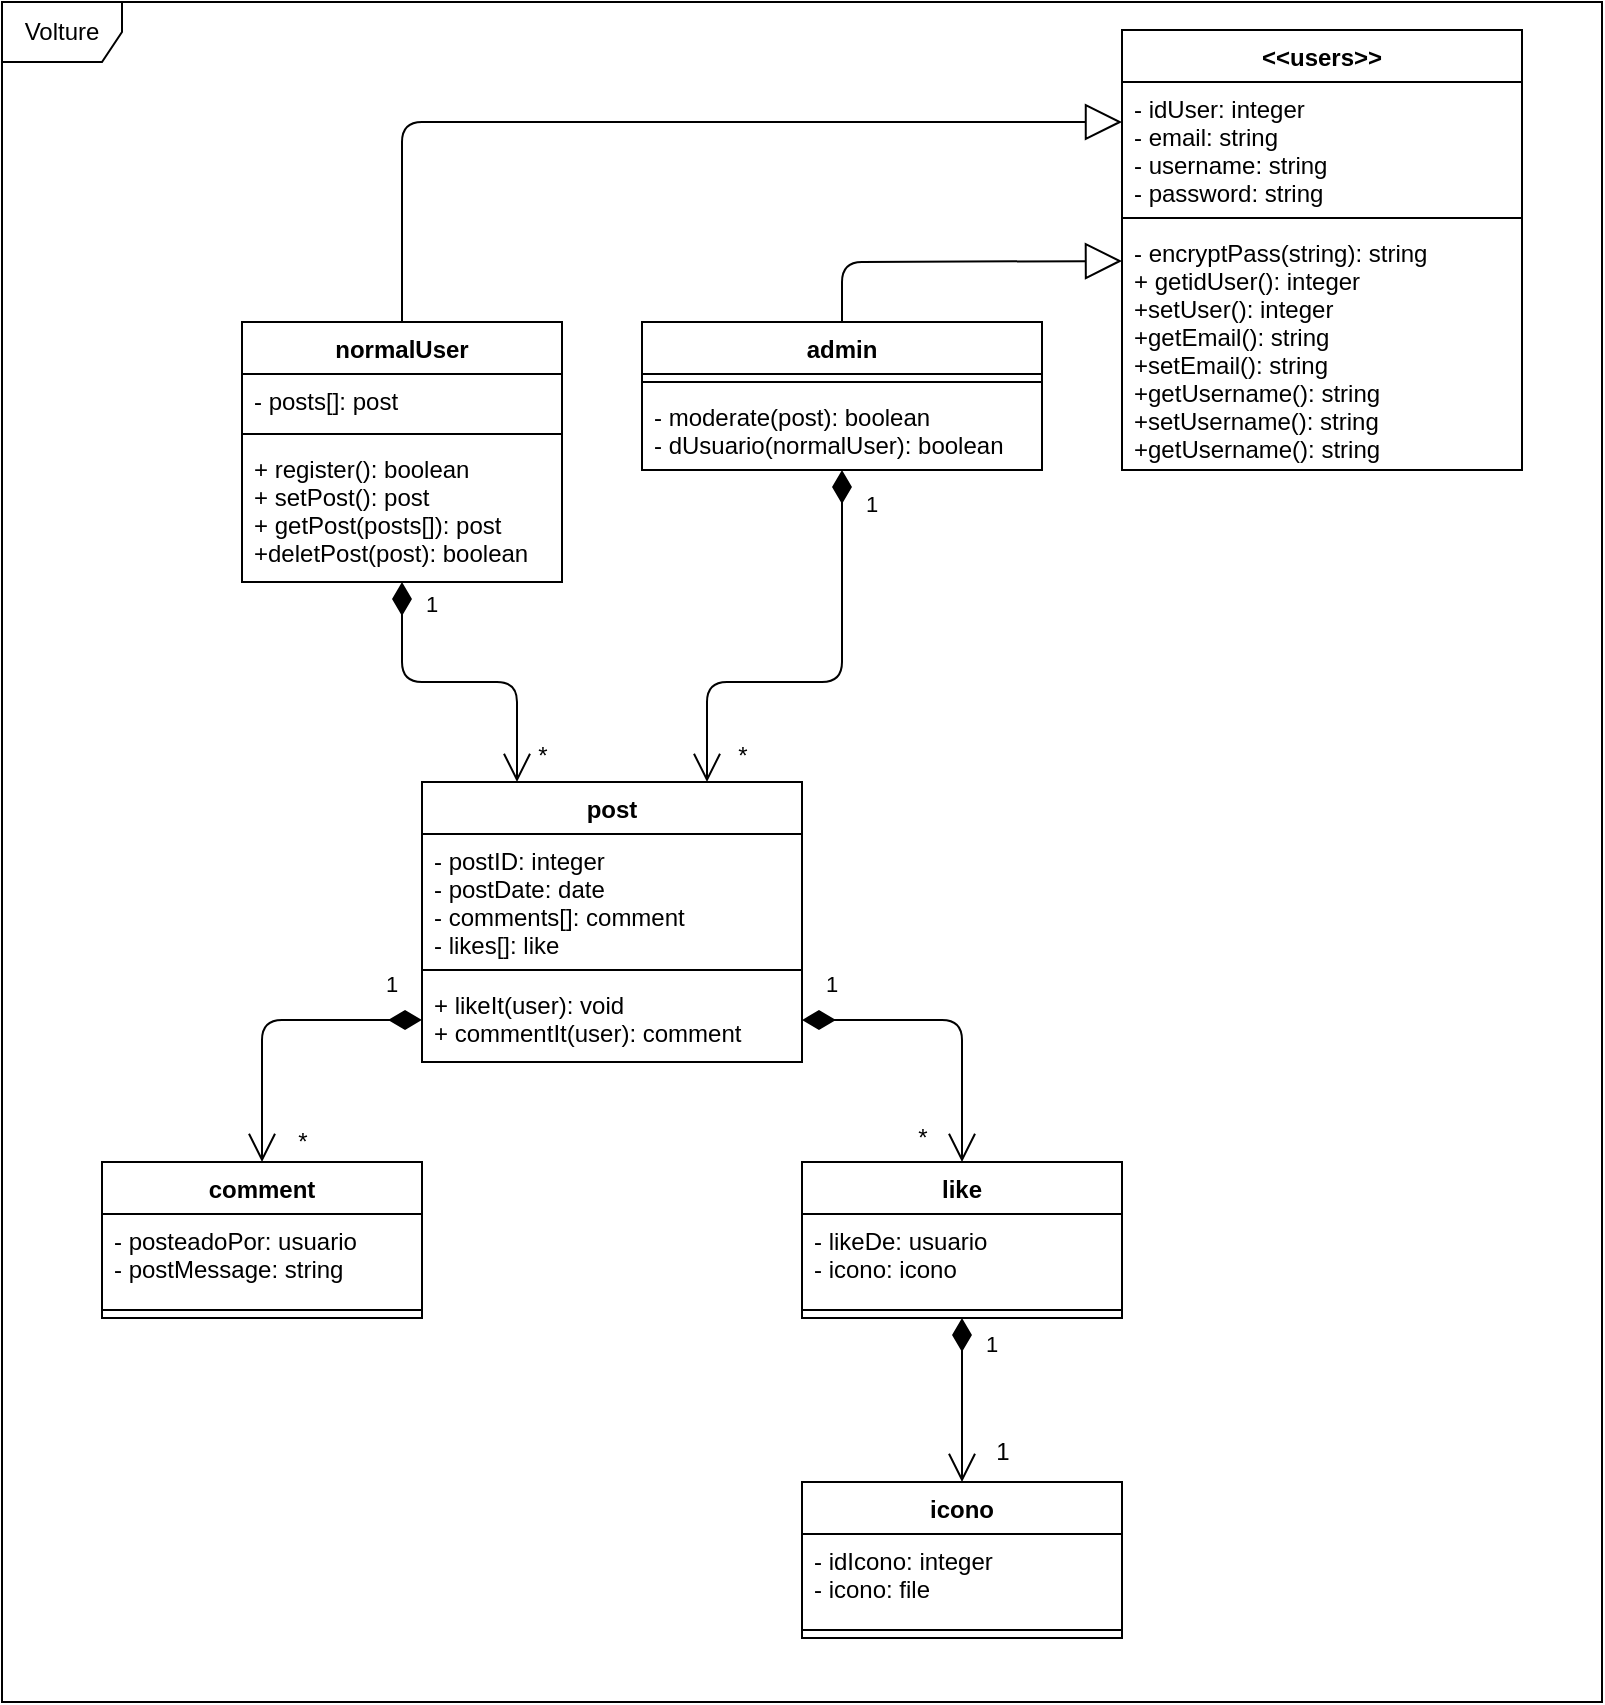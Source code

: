 <mxfile version="12.7.9" type="github"><diagram id="NOnzZNr56QTFn-5giXqJ" name="Page-1"><mxGraphModel dx="1348" dy="1780" grid="1" gridSize="10" guides="1" tooltips="1" connect="1" arrows="1" fold="1" page="1" pageScale="1" pageWidth="827" pageHeight="1169" math="0" shadow="0"><root><mxCell id="0"/><mxCell id="1" parent="0"/><mxCell id="DSKl-O4H45XHaUUWspBP-2" value="&lt;&lt;users&gt;&gt;&#xA;" style="swimlane;fontStyle=1;align=center;verticalAlign=top;childLayout=stackLayout;horizontal=1;startSize=26;horizontalStack=0;resizeParent=1;resizeParentMax=0;resizeLast=0;collapsible=1;marginBottom=0;" vertex="1" parent="1"><mxGeometry x="680" y="-46" width="200" height="220" as="geometry"/></mxCell><mxCell id="DSKl-O4H45XHaUUWspBP-3" value="- idUser: integer&#xA;- email: string&#xA;- username: string&#xA;- password: string&#xA;" style="text;strokeColor=none;fillColor=none;align=left;verticalAlign=top;spacingLeft=4;spacingRight=4;overflow=hidden;rotatable=0;points=[[0,0.5],[1,0.5]];portConstraint=eastwest;" vertex="1" parent="DSKl-O4H45XHaUUWspBP-2"><mxGeometry y="26" width="200" height="64" as="geometry"/></mxCell><mxCell id="DSKl-O4H45XHaUUWspBP-4" value="" style="line;strokeWidth=1;fillColor=none;align=left;verticalAlign=middle;spacingTop=-1;spacingLeft=3;spacingRight=3;rotatable=0;labelPosition=right;points=[];portConstraint=eastwest;" vertex="1" parent="DSKl-O4H45XHaUUWspBP-2"><mxGeometry y="90" width="200" height="8" as="geometry"/></mxCell><mxCell id="DSKl-O4H45XHaUUWspBP-5" value="- encryptPass(string): string&#xA;+ getidUser(): integer&#xA;+setUser(): integer&#xA;+getEmail(): string&#xA;+setEmail(): string&#xA;+getUsername(): string&#xA;+setUsername(): string&#xA;+getUsername(): string&#xA;&#xA;&#xA;" style="text;strokeColor=none;fillColor=none;align=left;verticalAlign=top;spacingLeft=4;spacingRight=4;overflow=hidden;rotatable=0;points=[[0,0.5],[1,0.5]];portConstraint=eastwest;" vertex="1" parent="DSKl-O4H45XHaUUWspBP-2"><mxGeometry y="98" width="200" height="122" as="geometry"/></mxCell><mxCell id="DSKl-O4H45XHaUUWspBP-10" value="normalUser" style="swimlane;fontStyle=1;align=center;verticalAlign=top;childLayout=stackLayout;horizontal=1;startSize=26;horizontalStack=0;resizeParent=1;resizeParentMax=0;resizeLast=0;collapsible=1;marginBottom=0;" vertex="1" parent="1"><mxGeometry x="240" y="100" width="160" height="130" as="geometry"/></mxCell><mxCell id="DSKl-O4H45XHaUUWspBP-11" value="- posts[]: post" style="text;strokeColor=none;fillColor=none;align=left;verticalAlign=top;spacingLeft=4;spacingRight=4;overflow=hidden;rotatable=0;points=[[0,0.5],[1,0.5]];portConstraint=eastwest;" vertex="1" parent="DSKl-O4H45XHaUUWspBP-10"><mxGeometry y="26" width="160" height="26" as="geometry"/></mxCell><mxCell id="DSKl-O4H45XHaUUWspBP-12" value="" style="line;strokeWidth=1;fillColor=none;align=left;verticalAlign=middle;spacingTop=-1;spacingLeft=3;spacingRight=3;rotatable=0;labelPosition=right;points=[];portConstraint=eastwest;" vertex="1" parent="DSKl-O4H45XHaUUWspBP-10"><mxGeometry y="52" width="160" height="8" as="geometry"/></mxCell><mxCell id="DSKl-O4H45XHaUUWspBP-13" value="+ register(): boolean&#xA;+ setPost(): post&#xA;+ getPost(posts[]): post&#xA;+deletPost(post): boolean&#xA;" style="text;strokeColor=none;fillColor=none;align=left;verticalAlign=top;spacingLeft=4;spacingRight=4;overflow=hidden;rotatable=0;points=[[0,0.5],[1,0.5]];portConstraint=eastwest;" vertex="1" parent="DSKl-O4H45XHaUUWspBP-10"><mxGeometry y="60" width="160" height="70" as="geometry"/></mxCell><mxCell id="DSKl-O4H45XHaUUWspBP-14" value="admin" style="swimlane;fontStyle=1;align=center;verticalAlign=top;childLayout=stackLayout;horizontal=1;startSize=26;horizontalStack=0;resizeParent=1;resizeParentMax=0;resizeLast=0;collapsible=1;marginBottom=0;" vertex="1" parent="1"><mxGeometry x="440" y="100" width="200" height="74" as="geometry"/></mxCell><mxCell id="DSKl-O4H45XHaUUWspBP-16" value="" style="line;strokeWidth=1;fillColor=none;align=left;verticalAlign=middle;spacingTop=-1;spacingLeft=3;spacingRight=3;rotatable=0;labelPosition=right;points=[];portConstraint=eastwest;" vertex="1" parent="DSKl-O4H45XHaUUWspBP-14"><mxGeometry y="26" width="200" height="8" as="geometry"/></mxCell><mxCell id="DSKl-O4H45XHaUUWspBP-17" value="- moderate(post): boolean&#xA;- dUsuario(normalUser): boolean&#xA;&#xA;" style="text;strokeColor=none;fillColor=none;align=left;verticalAlign=top;spacingLeft=4;spacingRight=4;overflow=hidden;rotatable=0;points=[[0,0.5],[1,0.5]];portConstraint=eastwest;" vertex="1" parent="DSKl-O4H45XHaUUWspBP-14"><mxGeometry y="34" width="200" height="40" as="geometry"/></mxCell><mxCell id="DSKl-O4H45XHaUUWspBP-27" value="" style="endArrow=block;endSize=16;endFill=0;html=1;exitX=0.5;exitY=0;exitDx=0;exitDy=0;" edge="1" parent="1" source="DSKl-O4H45XHaUUWspBP-14"><mxGeometry width="160" relative="1" as="geometry"><mxPoint x="520" y="70" as="sourcePoint"/><mxPoint x="680" y="69.5" as="targetPoint"/><Array as="points"><mxPoint x="540" y="70"/></Array></mxGeometry></mxCell><mxCell id="DSKl-O4H45XHaUUWspBP-29" value="" style="endArrow=block;endSize=16;endFill=0;html=1;exitX=0.5;exitY=0;exitDx=0;exitDy=0;" edge="1" parent="1" source="DSKl-O4H45XHaUUWspBP-10"><mxGeometry width="160" relative="1" as="geometry"><mxPoint x="320" y="96" as="sourcePoint"/><mxPoint x="680" as="targetPoint"/><Array as="points"><mxPoint x="320"/></Array></mxGeometry></mxCell><mxCell id="DSKl-O4H45XHaUUWspBP-30" value="post" style="swimlane;fontStyle=1;align=center;verticalAlign=top;childLayout=stackLayout;horizontal=1;startSize=26;horizontalStack=0;resizeParent=1;resizeParentMax=0;resizeLast=0;collapsible=1;marginBottom=0;" vertex="1" parent="1"><mxGeometry x="330" y="330" width="190" height="140" as="geometry"/></mxCell><mxCell id="DSKl-O4H45XHaUUWspBP-31" value="- postID: integer&#xA;- postDate: date&#xA;- comments[]: comment&#xA;- likes[]: like&#xA;&#xA;" style="text;strokeColor=none;fillColor=none;align=left;verticalAlign=top;spacingLeft=4;spacingRight=4;overflow=hidden;rotatable=0;points=[[0,0.5],[1,0.5]];portConstraint=eastwest;" vertex="1" parent="DSKl-O4H45XHaUUWspBP-30"><mxGeometry y="26" width="190" height="64" as="geometry"/></mxCell><mxCell id="DSKl-O4H45XHaUUWspBP-32" value="" style="line;strokeWidth=1;fillColor=none;align=left;verticalAlign=middle;spacingTop=-1;spacingLeft=3;spacingRight=3;rotatable=0;labelPosition=right;points=[];portConstraint=eastwest;" vertex="1" parent="DSKl-O4H45XHaUUWspBP-30"><mxGeometry y="90" width="190" height="8" as="geometry"/></mxCell><mxCell id="DSKl-O4H45XHaUUWspBP-33" value="+ likeIt(user): void&#xA;+ commentIt(user): comment&#xA;" style="text;strokeColor=none;fillColor=none;align=left;verticalAlign=top;spacingLeft=4;spacingRight=4;overflow=hidden;rotatable=0;points=[[0,0.5],[1,0.5]];portConstraint=eastwest;" vertex="1" parent="DSKl-O4H45XHaUUWspBP-30"><mxGeometry y="98" width="190" height="42" as="geometry"/></mxCell><mxCell id="DSKl-O4H45XHaUUWspBP-34" value="1" style="endArrow=open;html=1;endSize=12;startArrow=diamondThin;startSize=14;startFill=1;edgeStyle=orthogonalEdgeStyle;align=left;verticalAlign=bottom;exitX=0.5;exitY=1;exitDx=0;exitDy=0;entryX=0.25;entryY=0;entryDx=0;entryDy=0;" edge="1" parent="1" source="DSKl-O4H45XHaUUWspBP-10" target="DSKl-O4H45XHaUUWspBP-30"><mxGeometry x="-0.238" y="30" relative="1" as="geometry"><mxPoint x="410" y="310" as="sourcePoint"/><mxPoint x="570" y="310" as="targetPoint"/><mxPoint as="offset"/></mxGeometry></mxCell><mxCell id="DSKl-O4H45XHaUUWspBP-51" value="&lt;div&gt;*&lt;/div&gt;" style="text;html=1;align=center;verticalAlign=middle;resizable=0;points=[];labelBackgroundColor=#ffffff;" vertex="1" connectable="0" parent="DSKl-O4H45XHaUUWspBP-34"><mxGeometry x="0.835" relative="1" as="geometry"><mxPoint x="12.49" as="offset"/></mxGeometry></mxCell><mxCell id="DSKl-O4H45XHaUUWspBP-35" value="1" style="endArrow=open;html=1;endSize=12;startArrow=diamondThin;startSize=14;startFill=1;edgeStyle=orthogonalEdgeStyle;align=left;verticalAlign=bottom;entryX=0.75;entryY=0;entryDx=0;entryDy=0;exitX=0.5;exitY=1;exitDx=0;exitDy=0;" edge="1" parent="1" source="DSKl-O4H45XHaUUWspBP-14" target="DSKl-O4H45XHaUUWspBP-30"><mxGeometry x="-0.767" y="10" relative="1" as="geometry"><mxPoint x="550" y="230" as="sourcePoint"/><mxPoint x="427.5" y="360" as="targetPoint"/><Array as="points"><mxPoint x="540" y="280"/><mxPoint x="473" y="280"/></Array><mxPoint as="offset"/></mxGeometry></mxCell><mxCell id="DSKl-O4H45XHaUUWspBP-52" value="*" style="text;html=1;align=center;verticalAlign=middle;resizable=0;points=[];labelBackgroundColor=#ffffff;" vertex="1" connectable="0" parent="DSKl-O4H45XHaUUWspBP-35"><mxGeometry x="0.881" y="2" relative="1" as="geometry"><mxPoint x="15.49" as="offset"/></mxGeometry></mxCell><mxCell id="DSKl-O4H45XHaUUWspBP-36" value="icono&#xA;" style="swimlane;fontStyle=1;align=center;verticalAlign=top;childLayout=stackLayout;horizontal=1;startSize=26;horizontalStack=0;resizeParent=1;resizeParentMax=0;resizeLast=0;collapsible=1;marginBottom=0;" vertex="1" parent="1"><mxGeometry x="520" y="680" width="160" height="78" as="geometry"/></mxCell><mxCell id="DSKl-O4H45XHaUUWspBP-37" value="- idIcono: integer&#xA;- icono: file&#xA;" style="text;strokeColor=none;fillColor=none;align=left;verticalAlign=top;spacingLeft=4;spacingRight=4;overflow=hidden;rotatable=0;points=[[0,0.5],[1,0.5]];portConstraint=eastwest;" vertex="1" parent="DSKl-O4H45XHaUUWspBP-36"><mxGeometry y="26" width="160" height="44" as="geometry"/></mxCell><mxCell id="DSKl-O4H45XHaUUWspBP-38" value="" style="line;strokeWidth=1;fillColor=none;align=left;verticalAlign=middle;spacingTop=-1;spacingLeft=3;spacingRight=3;rotatable=0;labelPosition=right;points=[];portConstraint=eastwest;" vertex="1" parent="DSKl-O4H45XHaUUWspBP-36"><mxGeometry y="70" width="160" height="8" as="geometry"/></mxCell><mxCell id="DSKl-O4H45XHaUUWspBP-40" value="like&#xA;" style="swimlane;fontStyle=1;align=center;verticalAlign=top;childLayout=stackLayout;horizontal=1;startSize=26;horizontalStack=0;resizeParent=1;resizeParentMax=0;resizeLast=0;collapsible=1;marginBottom=0;" vertex="1" parent="1"><mxGeometry x="520" y="520" width="160" height="78" as="geometry"/></mxCell><mxCell id="DSKl-O4H45XHaUUWspBP-41" value="- likeDe: usuario&#xA;- icono: icono&#xA;" style="text;strokeColor=none;fillColor=none;align=left;verticalAlign=top;spacingLeft=4;spacingRight=4;overflow=hidden;rotatable=0;points=[[0,0.5],[1,0.5]];portConstraint=eastwest;" vertex="1" parent="DSKl-O4H45XHaUUWspBP-40"><mxGeometry y="26" width="160" height="44" as="geometry"/></mxCell><mxCell id="DSKl-O4H45XHaUUWspBP-42" value="" style="line;strokeWidth=1;fillColor=none;align=left;verticalAlign=middle;spacingTop=-1;spacingLeft=3;spacingRight=3;rotatable=0;labelPosition=right;points=[];portConstraint=eastwest;" vertex="1" parent="DSKl-O4H45XHaUUWspBP-40"><mxGeometry y="70" width="160" height="8" as="geometry"/></mxCell><mxCell id="DSKl-O4H45XHaUUWspBP-44" value="comment" style="swimlane;fontStyle=1;align=center;verticalAlign=top;childLayout=stackLayout;horizontal=1;startSize=26;horizontalStack=0;resizeParent=1;resizeParentMax=0;resizeLast=0;collapsible=1;marginBottom=0;" vertex="1" parent="1"><mxGeometry x="170" y="520" width="160" height="78" as="geometry"/></mxCell><mxCell id="DSKl-O4H45XHaUUWspBP-45" value="- posteadoPor: usuario&#xA;- postMessage: string&#xA;&#xA;" style="text;strokeColor=none;fillColor=none;align=left;verticalAlign=top;spacingLeft=4;spacingRight=4;overflow=hidden;rotatable=0;points=[[0,0.5],[1,0.5]];portConstraint=eastwest;" vertex="1" parent="DSKl-O4H45XHaUUWspBP-44"><mxGeometry y="26" width="160" height="44" as="geometry"/></mxCell><mxCell id="DSKl-O4H45XHaUUWspBP-46" value="" style="line;strokeWidth=1;fillColor=none;align=left;verticalAlign=middle;spacingTop=-1;spacingLeft=3;spacingRight=3;rotatable=0;labelPosition=right;points=[];portConstraint=eastwest;" vertex="1" parent="DSKl-O4H45XHaUUWspBP-44"><mxGeometry y="70" width="160" height="8" as="geometry"/></mxCell><mxCell id="DSKl-O4H45XHaUUWspBP-48" value="1" style="endArrow=open;html=1;endSize=12;startArrow=diamondThin;startSize=14;startFill=1;edgeStyle=orthogonalEdgeStyle;align=left;verticalAlign=bottom;exitX=0;exitY=0.5;exitDx=0;exitDy=0;entryX=0.5;entryY=0;entryDx=0;entryDy=0;" edge="1" parent="1" source="DSKl-O4H45XHaUUWspBP-33" target="DSKl-O4H45XHaUUWspBP-44"><mxGeometry x="-0.735" y="-9" relative="1" as="geometry"><mxPoint x="410" y="570" as="sourcePoint"/><mxPoint x="570" y="570" as="targetPoint"/><mxPoint as="offset"/></mxGeometry></mxCell><mxCell id="DSKl-O4H45XHaUUWspBP-53" value="*" style="text;html=1;align=center;verticalAlign=middle;resizable=0;points=[];labelBackgroundColor=#ffffff;" vertex="1" connectable="0" parent="DSKl-O4H45XHaUUWspBP-48"><mxGeometry x="0.811" y="1" relative="1" as="geometry"><mxPoint x="19" y="4.33" as="offset"/></mxGeometry></mxCell><mxCell id="DSKl-O4H45XHaUUWspBP-49" value="1" style="endArrow=open;html=1;endSize=12;startArrow=diamondThin;startSize=14;startFill=1;edgeStyle=orthogonalEdgeStyle;align=left;verticalAlign=bottom;exitX=1;exitY=0.5;exitDx=0;exitDy=0;entryX=0.5;entryY=0;entryDx=0;entryDy=0;" edge="1" parent="1" source="DSKl-O4H45XHaUUWspBP-33" target="DSKl-O4H45XHaUUWspBP-40"><mxGeometry x="-0.868" y="9" relative="1" as="geometry"><mxPoint x="410" y="480" as="sourcePoint"/><mxPoint x="570" y="480" as="targetPoint"/><mxPoint as="offset"/></mxGeometry></mxCell><mxCell id="DSKl-O4H45XHaUUWspBP-54" value="*" style="text;html=1;align=center;verticalAlign=middle;resizable=0;points=[];labelBackgroundColor=#ffffff;" vertex="1" connectable="0" parent="DSKl-O4H45XHaUUWspBP-49"><mxGeometry x="0.836" y="2" relative="1" as="geometry"><mxPoint x="-22" as="offset"/></mxGeometry></mxCell><mxCell id="DSKl-O4H45XHaUUWspBP-50" value="1" style="endArrow=open;html=1;endSize=12;startArrow=diamondThin;startSize=14;startFill=1;edgeStyle=orthogonalEdgeStyle;align=left;verticalAlign=bottom;exitX=0.5;exitY=1;exitDx=0;exitDy=0;entryX=0.5;entryY=0;entryDx=0;entryDy=0;" edge="1" parent="1" source="DSKl-O4H45XHaUUWspBP-40" target="DSKl-O4H45XHaUUWspBP-36"><mxGeometry x="-0.463" y="10" relative="1" as="geometry"><mxPoint x="410" y="540" as="sourcePoint"/><mxPoint x="570" y="540" as="targetPoint"/><mxPoint as="offset"/></mxGeometry></mxCell><mxCell id="DSKl-O4H45XHaUUWspBP-55" value="1" style="text;html=1;align=center;verticalAlign=middle;resizable=0;points=[];labelBackgroundColor=#ffffff;" vertex="1" connectable="0" parent="DSKl-O4H45XHaUUWspBP-50"><mxGeometry x="0.628" y="-1" relative="1" as="geometry"><mxPoint x="21" as="offset"/></mxGeometry></mxCell><mxCell id="DSKl-O4H45XHaUUWspBP-56" value="Volture" style="shape=umlFrame;whiteSpace=wrap;html=1;" vertex="1" parent="1"><mxGeometry x="120" y="-60" width="800" height="850" as="geometry"/></mxCell></root></mxGraphModel></diagram></mxfile>